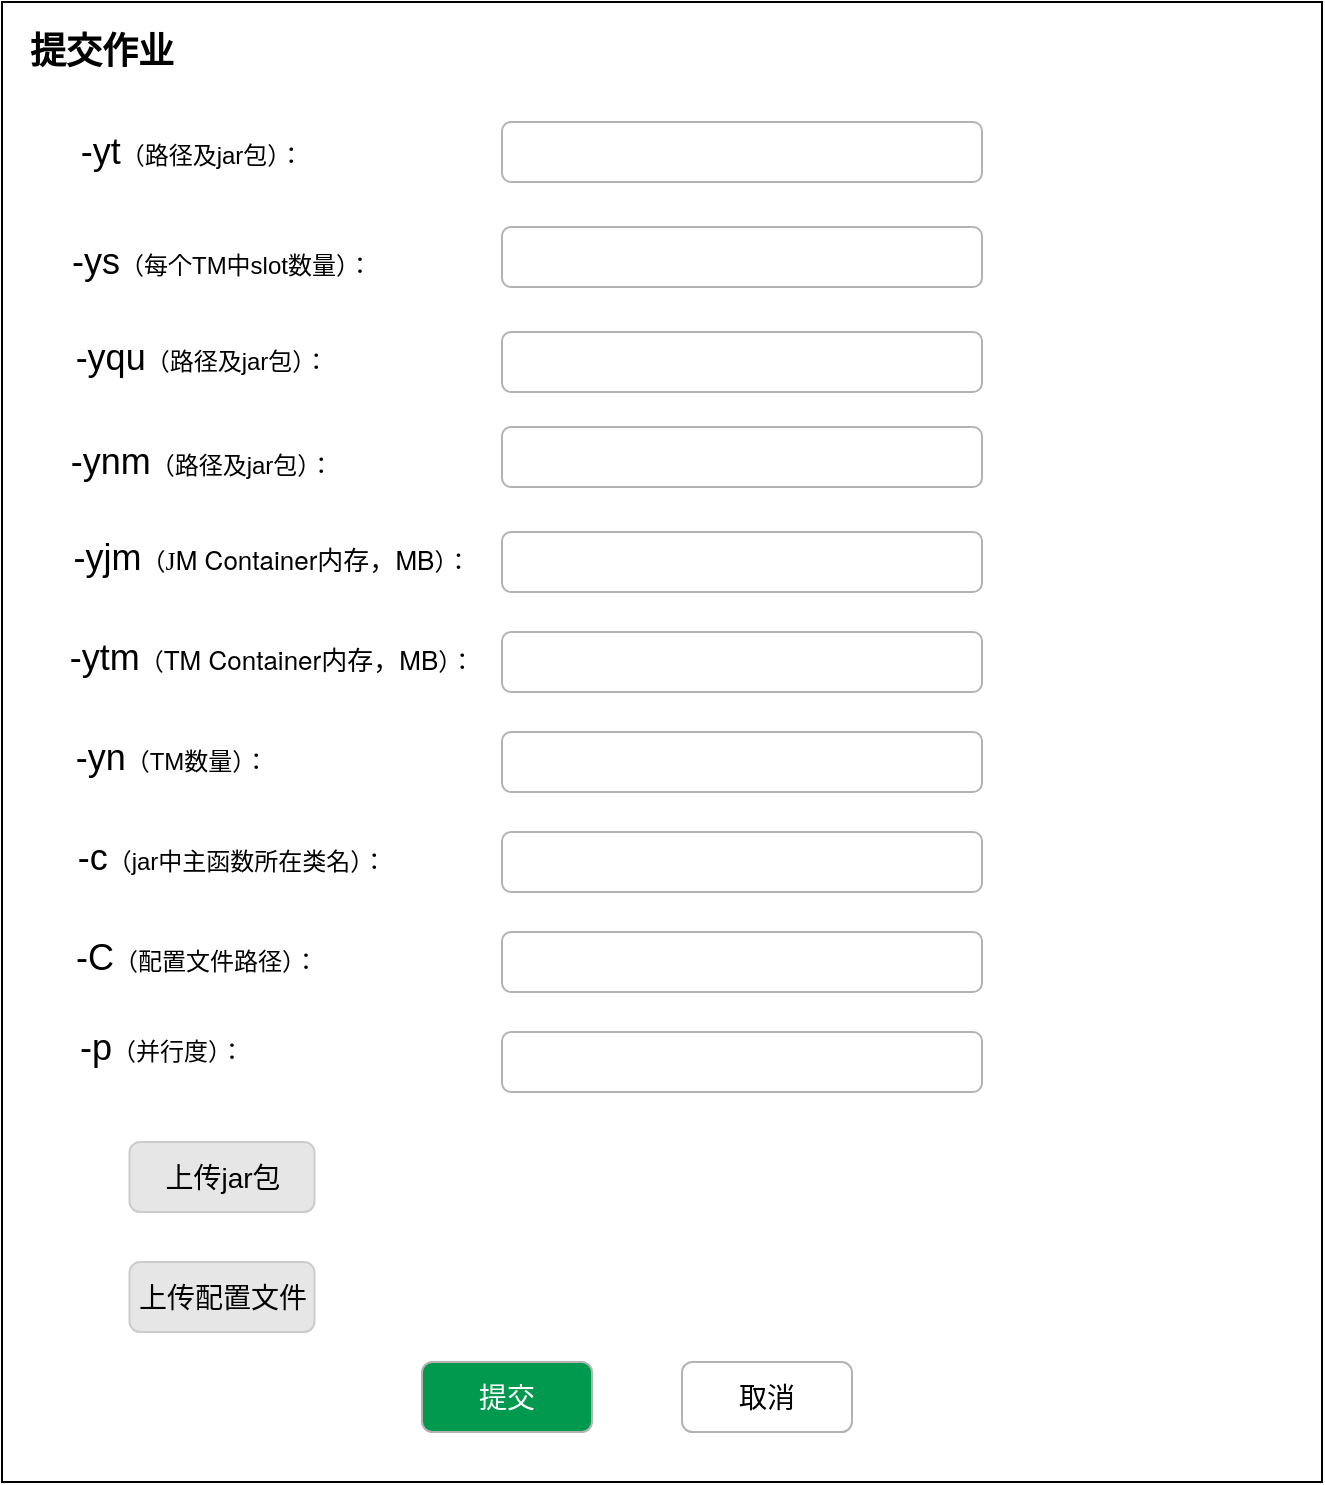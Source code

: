 <mxfile version="15.5.2" type="github">
  <diagram id="HRoFPdvYV1PzxjOj2xbK" name="Page-1">
    <mxGraphModel dx="1113" dy="720" grid="1" gridSize="10" guides="1" tooltips="1" connect="1" arrows="1" fold="1" page="1" pageScale="1" pageWidth="827" pageHeight="1169" math="0" shadow="0">
      <root>
        <mxCell id="0" />
        <mxCell id="1" parent="0" />
        <mxCell id="Qc6O-j1226_PHLVo18gN-1" value="" style="rounded=0;whiteSpace=wrap;html=1;" vertex="1" parent="1">
          <mxGeometry x="60" y="80" width="660" height="740" as="geometry" />
        </mxCell>
        <mxCell id="Qc6O-j1226_PHLVo18gN-2" value="&lt;font style=&quot;font-size: 18px&quot;&gt;&lt;b&gt;提交作业&lt;/b&gt;&lt;/font&gt;" style="rounded=0;whiteSpace=wrap;html=1;strokeColor=none;" vertex="1" parent="1">
          <mxGeometry x="70" y="90" width="80" height="30" as="geometry" />
        </mxCell>
        <mxCell id="Qc6O-j1226_PHLVo18gN-3" value="" style="rounded=1;whiteSpace=wrap;html=1;fontSize=18;strokeColor=#B3B3B3;" vertex="1" parent="1">
          <mxGeometry x="310" y="140" width="240" height="30" as="geometry" />
        </mxCell>
        <mxCell id="Qc6O-j1226_PHLVo18gN-4" value="-yt&lt;font style=&quot;font-size: 12px&quot;&gt;（路径及jar包）：&lt;/font&gt;" style="rounded=0;whiteSpace=wrap;html=1;fontSize=18;strokeColor=none;" vertex="1" parent="1">
          <mxGeometry x="90" y="137.5" width="130" height="35" as="geometry" />
        </mxCell>
        <mxCell id="Qc6O-j1226_PHLVo18gN-5" value="" style="rounded=1;whiteSpace=wrap;html=1;fontSize=18;strokeColor=#B3B3B3;" vertex="1" parent="1">
          <mxGeometry x="310" y="192.5" width="240" height="30" as="geometry" />
        </mxCell>
        <mxCell id="Qc6O-j1226_PHLVo18gN-6" value="-ys&lt;font style=&quot;font-size: 12px&quot;&gt;（每个TM中slot数量）：&lt;/font&gt;" style="rounded=0;whiteSpace=wrap;html=1;fontSize=18;strokeColor=none;" vertex="1" parent="1">
          <mxGeometry x="90" y="192.5" width="160" height="35" as="geometry" />
        </mxCell>
        <mxCell id="Qc6O-j1226_PHLVo18gN-7" value="" style="rounded=1;whiteSpace=wrap;html=1;fontSize=18;strokeColor=#B3B3B3;" vertex="1" parent="1">
          <mxGeometry x="310" y="245" width="240" height="30" as="geometry" />
        </mxCell>
        <mxCell id="Qc6O-j1226_PHLVo18gN-8" value="-yqu&lt;font style=&quot;font-size: 12px&quot;&gt;（路径及jar包）：&lt;/font&gt;" style="rounded=0;whiteSpace=wrap;html=1;fontSize=18;strokeColor=none;" vertex="1" parent="1">
          <mxGeometry x="80" y="240" width="160" height="35" as="geometry" />
        </mxCell>
        <mxCell id="Qc6O-j1226_PHLVo18gN-9" value="" style="rounded=1;whiteSpace=wrap;html=1;fontSize=18;strokeColor=#B3B3B3;" vertex="1" parent="1">
          <mxGeometry x="310" y="292.5" width="240" height="30" as="geometry" />
        </mxCell>
        <mxCell id="Qc6O-j1226_PHLVo18gN-10" value="-ynm&lt;font style=&quot;font-size: 12px&quot;&gt;（路径及jar包）：&lt;/font&gt;" style="rounded=0;whiteSpace=wrap;html=1;fontSize=18;strokeColor=none;" vertex="1" parent="1">
          <mxGeometry x="80" y="292.5" width="160" height="35" as="geometry" />
        </mxCell>
        <mxCell id="Qc6O-j1226_PHLVo18gN-11" value="" style="rounded=1;whiteSpace=wrap;html=1;fontSize=18;strokeColor=#B3B3B3;" vertex="1" parent="1">
          <mxGeometry x="310" y="345" width="240" height="30" as="geometry" />
        </mxCell>
        <mxCell id="Qc6O-j1226_PHLVo18gN-12" value="-yjm&lt;font style=&quot;font-size: 12px&quot;&gt;（&lt;span style=&quot;font-size: 13px ; font-stretch: normal ; line-height: normal ; font-family: &amp;#34;pingfang sc&amp;#34;&quot;&gt;J&lt;/span&gt;&lt;span style=&quot;font-family: &amp;#34;helvetica neue&amp;#34; ; font-size: 13px&quot;&gt;M Container&lt;/span&gt;&lt;span style=&quot;font-size: 13px ; font-stretch: normal ; line-height: normal ; font-family: &amp;#34;pingfang sc&amp;#34;&quot;&gt;内存，&lt;/span&gt;&lt;span style=&quot;font-family: &amp;#34;helvetica neue&amp;#34; ; font-size: 13px&quot;&gt;MB&lt;/span&gt;）：&lt;/font&gt;" style="rounded=0;whiteSpace=wrap;html=1;fontSize=18;strokeColor=none;" vertex="1" parent="1">
          <mxGeometry x="90" y="340" width="210" height="35" as="geometry" />
        </mxCell>
        <mxCell id="Qc6O-j1226_PHLVo18gN-13" value="" style="rounded=1;whiteSpace=wrap;html=1;fontSize=18;strokeColor=#B3B3B3;" vertex="1" parent="1">
          <mxGeometry x="310" y="395" width="240" height="30" as="geometry" />
        </mxCell>
        <mxCell id="Qc6O-j1226_PHLVo18gN-14" value="-ytm&lt;font style=&quot;font-size: 12px&quot;&gt;（&lt;span style=&quot;font-family: &amp;#34;helvetica neue&amp;#34; ; font-size: 13px&quot;&gt;TM Container&lt;/span&gt;&lt;span style=&quot;font-size: 13px ; font-stretch: normal ; line-height: normal ; font-family: &amp;#34;pingfang sc&amp;#34;&quot;&gt;内存，&lt;/span&gt;&lt;span style=&quot;font-family: &amp;#34;helvetica neue&amp;#34; ; font-size: 13px&quot;&gt;MB&lt;/span&gt;）：&lt;br&gt;&lt;/font&gt;" style="rounded=0;whiteSpace=wrap;html=1;fontSize=18;strokeColor=none;" vertex="1" parent="1">
          <mxGeometry x="85" y="390" width="220" height="35" as="geometry" />
        </mxCell>
        <mxCell id="Qc6O-j1226_PHLVo18gN-15" value="" style="rounded=1;whiteSpace=wrap;html=1;fontSize=18;strokeColor=#B3B3B3;" vertex="1" parent="1">
          <mxGeometry x="310" y="445" width="240" height="30" as="geometry" />
        </mxCell>
        <mxCell id="Qc6O-j1226_PHLVo18gN-16" value="-yn&lt;font style=&quot;font-size: 12px&quot;&gt;（TM数量）：&lt;/font&gt;" style="rounded=0;whiteSpace=wrap;html=1;fontSize=18;strokeColor=none;" vertex="1" parent="1">
          <mxGeometry x="90" y="440" width="110" height="35" as="geometry" />
        </mxCell>
        <mxCell id="Qc6O-j1226_PHLVo18gN-17" value="" style="rounded=1;whiteSpace=wrap;html=1;fontSize=18;strokeColor=#B3B3B3;" vertex="1" parent="1">
          <mxGeometry x="310" y="495" width="240" height="30" as="geometry" />
        </mxCell>
        <mxCell id="Qc6O-j1226_PHLVo18gN-18" value="-c&lt;font style=&quot;font-size: 12px&quot;&gt;（jar中主函数所在类名）：&lt;/font&gt;" style="rounded=0;whiteSpace=wrap;html=1;fontSize=18;strokeColor=none;" vertex="1" parent="1">
          <mxGeometry x="90" y="490" width="170" height="35" as="geometry" />
        </mxCell>
        <mxCell id="Qc6O-j1226_PHLVo18gN-19" value="" style="rounded=1;whiteSpace=wrap;html=1;fontSize=18;strokeColor=#B3B3B3;" vertex="1" parent="1">
          <mxGeometry x="310" y="545" width="240" height="30" as="geometry" />
        </mxCell>
        <mxCell id="Qc6O-j1226_PHLVo18gN-20" value="-C&lt;font style=&quot;font-size: 12px&quot;&gt;（配置文件路径）：&lt;/font&gt;" style="rounded=0;whiteSpace=wrap;html=1;fontSize=18;strokeColor=none;" vertex="1" parent="1">
          <mxGeometry x="90" y="540" width="135" height="35" as="geometry" />
        </mxCell>
        <mxCell id="Qc6O-j1226_PHLVo18gN-21" value="" style="rounded=1;whiteSpace=wrap;html=1;fontSize=18;strokeColor=#B3B3B3;" vertex="1" parent="1">
          <mxGeometry x="310" y="595" width="240" height="30" as="geometry" />
        </mxCell>
        <mxCell id="Qc6O-j1226_PHLVo18gN-22" value="-p&lt;font style=&quot;font-size: 12px&quot;&gt;（并行度）：&lt;/font&gt;" style="rounded=0;whiteSpace=wrap;html=1;fontSize=18;strokeColor=none;" vertex="1" parent="1">
          <mxGeometry x="90" y="585" width="100" height="35" as="geometry" />
        </mxCell>
        <mxCell id="Qc6O-j1226_PHLVo18gN-25" value="&lt;font color=&quot;#ffffff&quot;&gt;提交&lt;/font&gt;" style="rounded=1;whiteSpace=wrap;html=1;fontSize=14;fontColor=#000000;strokeColor=#B3B3B3;fillColor=#00994D;" vertex="1" parent="1">
          <mxGeometry x="270" y="760" width="85" height="35" as="geometry" />
        </mxCell>
        <mxCell id="Qc6O-j1226_PHLVo18gN-26" value="&lt;span&gt;取消&lt;/span&gt;" style="rounded=1;whiteSpace=wrap;html=1;fontSize=14;fontColor=#000000;strokeColor=#B3B3B3;fillColor=#FFFFFF;" vertex="1" parent="1">
          <mxGeometry x="400" y="760" width="85" height="35" as="geometry" />
        </mxCell>
        <mxCell id="Qc6O-j1226_PHLVo18gN-28" value="上传jar包" style="rounded=1;whiteSpace=wrap;html=1;fontSize=14;fontColor=#000000;strokeColor=#CCCCCC;fillColor=#E6E6E6;strokeWidth=1;" vertex="1" parent="1">
          <mxGeometry x="123.75" y="650" width="92.5" height="35" as="geometry" />
        </mxCell>
        <mxCell id="Qc6O-j1226_PHLVo18gN-29" value="上传配置文件" style="rounded=1;whiteSpace=wrap;html=1;fontSize=14;fontColor=#000000;strokeColor=#CCCCCC;fillColor=#E6E6E6;strokeWidth=1;" vertex="1" parent="1">
          <mxGeometry x="123.75" y="710" width="92.5" height="35" as="geometry" />
        </mxCell>
      </root>
    </mxGraphModel>
  </diagram>
</mxfile>
